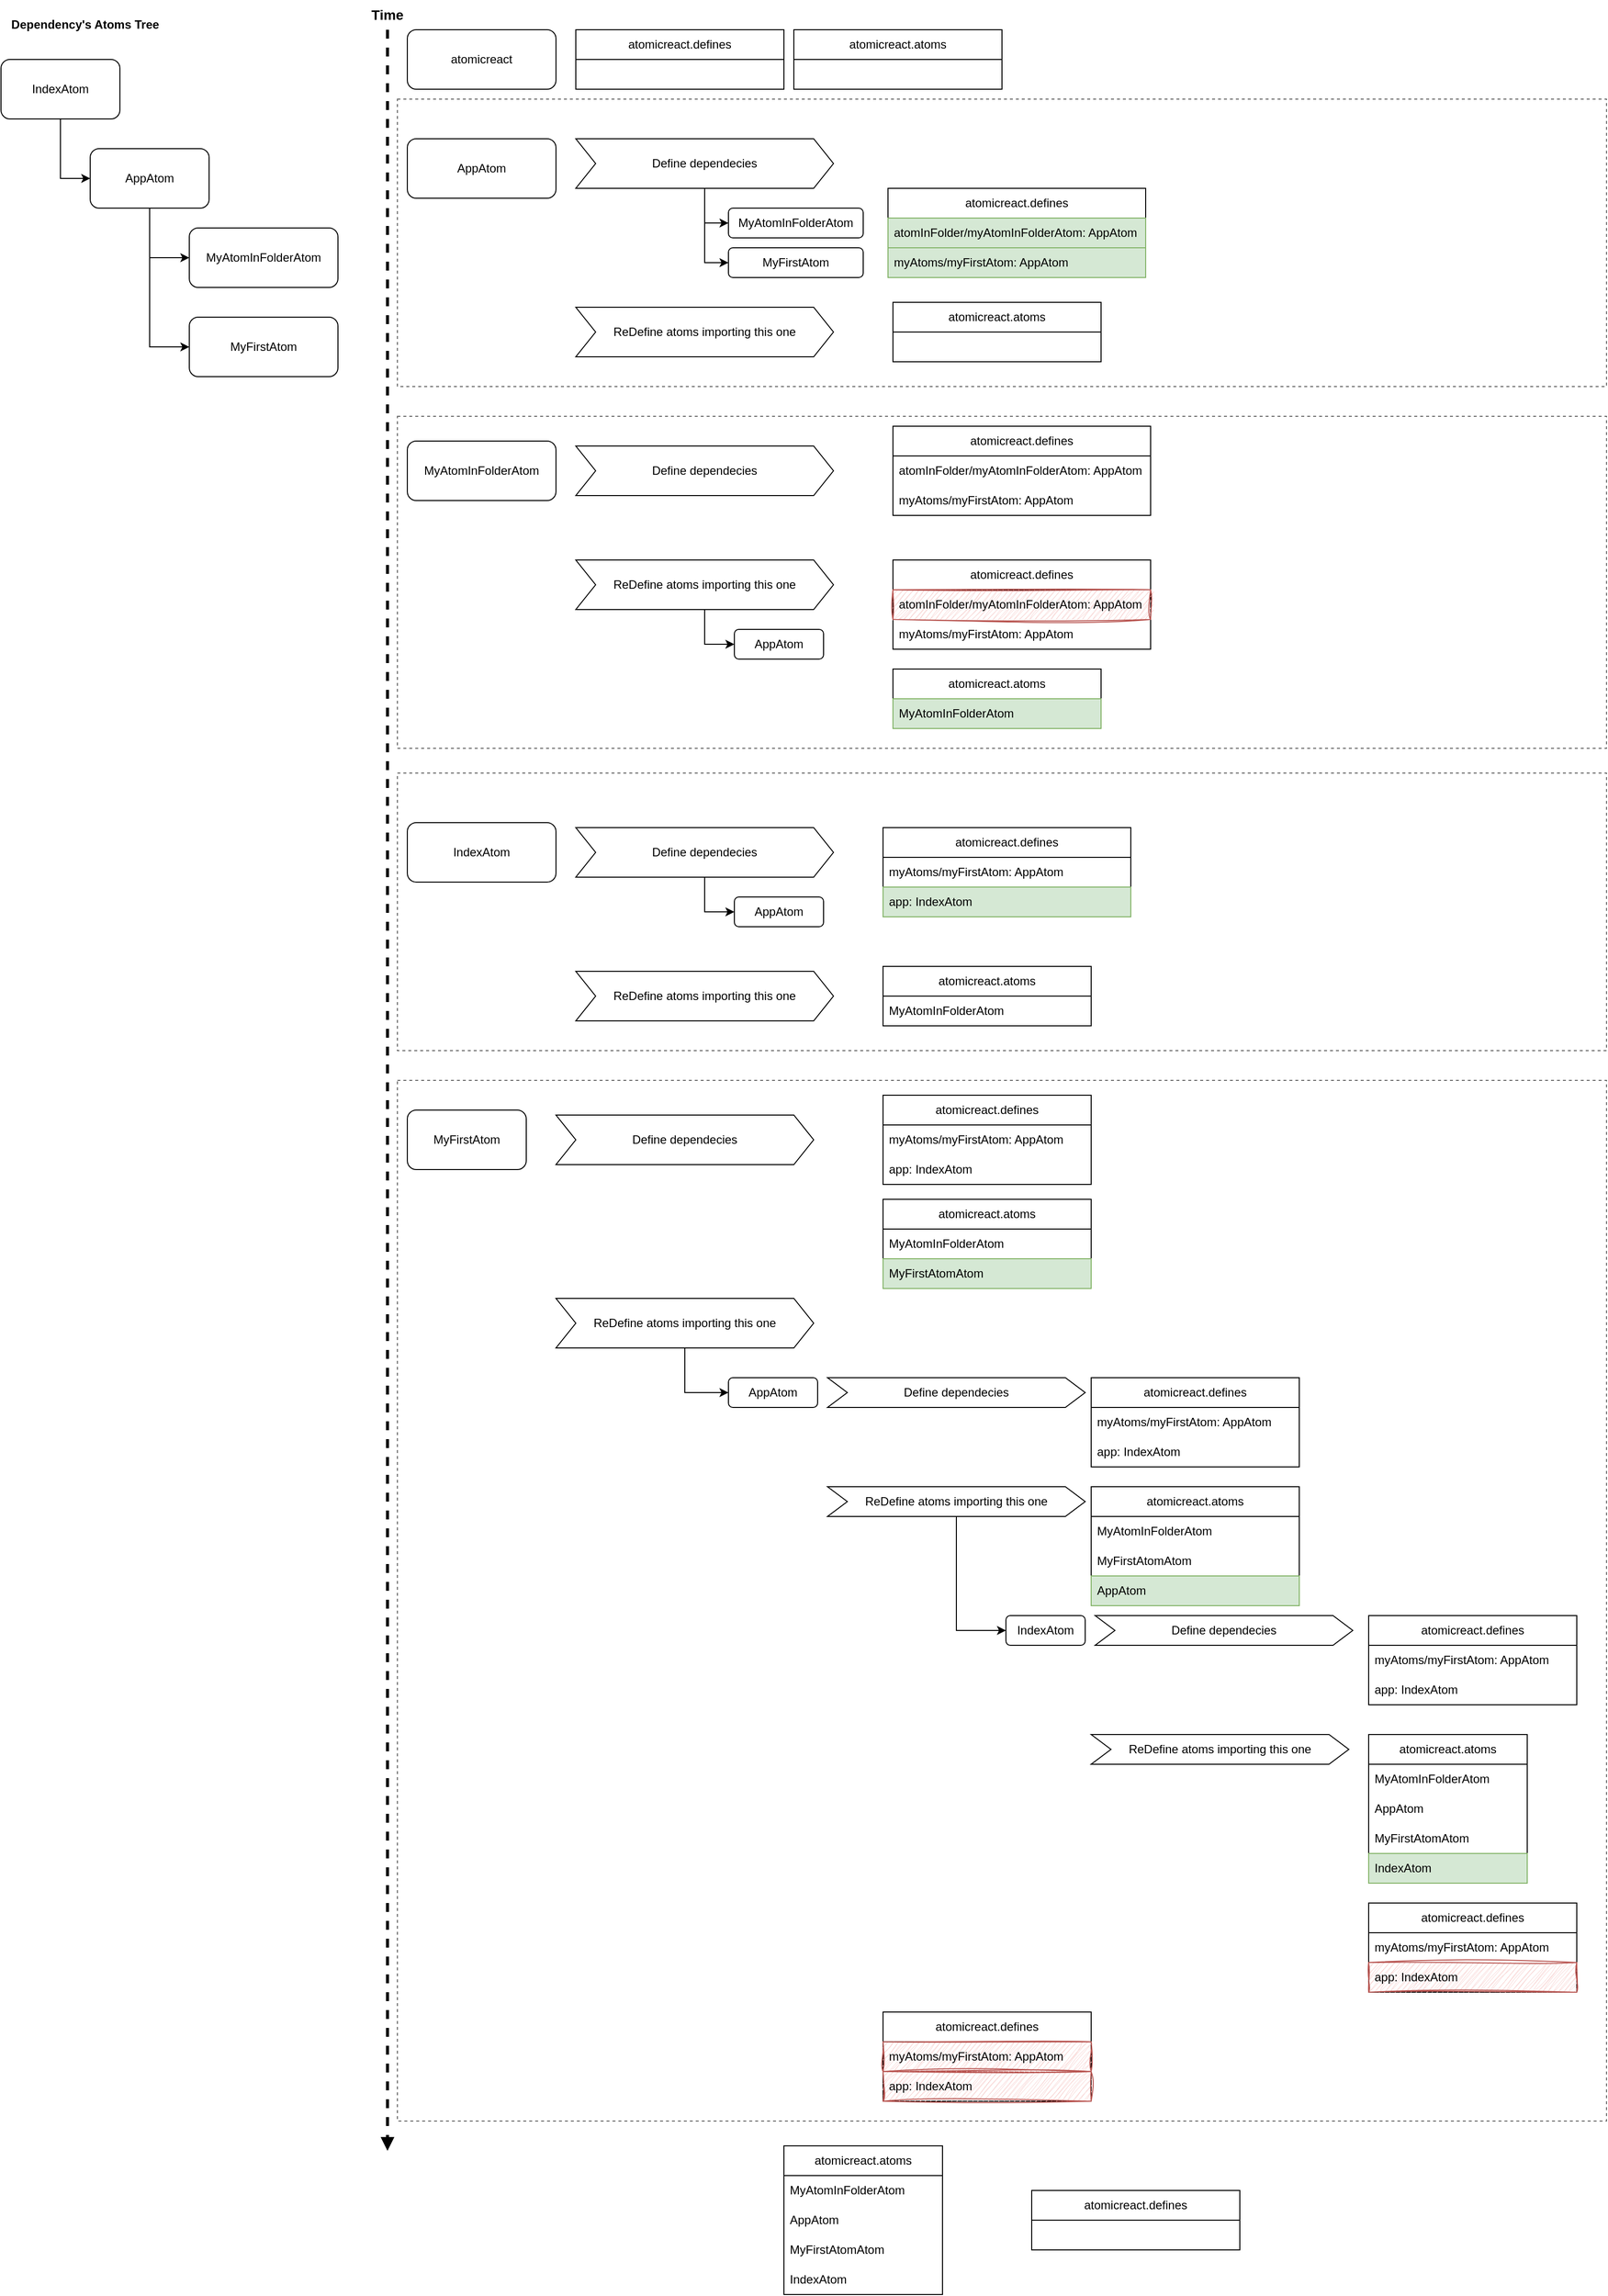<mxfile version="22.1.16" type="github">
  <diagram name="Página-1" id="zLWKFBo0BfelDE4MzV_v">
    <mxGraphModel dx="3436" dy="1444" grid="1" gridSize="10" guides="1" tooltips="1" connect="1" arrows="1" fold="1" page="1" pageScale="1" pageWidth="1654" pageHeight="1169" math="0" shadow="0">
      <root>
        <mxCell id="0" />
        <mxCell id="1" parent="0" />
        <mxCell id="tRrPQd9gGLpKsUqzO6ij-82" value="" style="rounded=0;whiteSpace=wrap;html=1;fillColor=none;dashed=1;strokeColor=#666666;" parent="1" vertex="1">
          <mxGeometry x="420" y="1100" width="1220" height="1050" as="geometry" />
        </mxCell>
        <mxCell id="tRrPQd9gGLpKsUqzO6ij-64" value="" style="rounded=0;whiteSpace=wrap;html=1;fillColor=none;dashed=1;strokeColor=#666666;" parent="1" vertex="1">
          <mxGeometry x="420" y="790" width="1220" height="280" as="geometry" />
        </mxCell>
        <mxCell id="tRrPQd9gGLpKsUqzO6ij-52" value="" style="rounded=0;whiteSpace=wrap;html=1;fillColor=none;dashed=1;strokeColor=#666666;" parent="1" vertex="1">
          <mxGeometry x="420" y="430" width="1220" height="335" as="geometry" />
        </mxCell>
        <mxCell id="tRrPQd9gGLpKsUqzO6ij-51" value="" style="rounded=0;whiteSpace=wrap;html=1;fillColor=none;dashed=1;strokeColor=#666666;" parent="1" vertex="1">
          <mxGeometry x="420" y="110" width="1220" height="290" as="geometry" />
        </mxCell>
        <mxCell id="tRrPQd9gGLpKsUqzO6ij-5" style="edgeStyle=orthogonalEdgeStyle;rounded=0;orthogonalLoop=1;jettySize=auto;html=1;entryX=0;entryY=0.5;entryDx=0;entryDy=0;" parent="1" source="tRrPQd9gGLpKsUqzO6ij-1" target="tRrPQd9gGLpKsUqzO6ij-2" edge="1">
          <mxGeometry relative="1" as="geometry" />
        </mxCell>
        <mxCell id="tRrPQd9gGLpKsUqzO6ij-6" style="edgeStyle=orthogonalEdgeStyle;rounded=0;orthogonalLoop=1;jettySize=auto;html=1;entryX=0;entryY=0.5;entryDx=0;entryDy=0;" parent="1" source="tRrPQd9gGLpKsUqzO6ij-1" target="tRrPQd9gGLpKsUqzO6ij-4" edge="1">
          <mxGeometry relative="1" as="geometry" />
        </mxCell>
        <mxCell id="tRrPQd9gGLpKsUqzO6ij-1" value="&lt;div&gt;AppAtom&lt;/div&gt;" style="rounded=1;whiteSpace=wrap;html=1;" parent="1" vertex="1">
          <mxGeometry x="110" y="160" width="120" height="60" as="geometry" />
        </mxCell>
        <mxCell id="tRrPQd9gGLpKsUqzO6ij-2" value="MyAtomInFolderAtom" style="rounded=1;whiteSpace=wrap;html=1;" parent="1" vertex="1">
          <mxGeometry x="210" y="240" width="150" height="60" as="geometry" />
        </mxCell>
        <mxCell id="tRrPQd9gGLpKsUqzO6ij-7" style="edgeStyle=orthogonalEdgeStyle;rounded=0;orthogonalLoop=1;jettySize=auto;html=1;entryX=0;entryY=0.5;entryDx=0;entryDy=0;" parent="1" source="tRrPQd9gGLpKsUqzO6ij-3" target="tRrPQd9gGLpKsUqzO6ij-1" edge="1">
          <mxGeometry relative="1" as="geometry" />
        </mxCell>
        <mxCell id="tRrPQd9gGLpKsUqzO6ij-3" value="IndexAtom" style="rounded=1;whiteSpace=wrap;html=1;" parent="1" vertex="1">
          <mxGeometry x="20" y="70" width="120" height="60" as="geometry" />
        </mxCell>
        <mxCell id="tRrPQd9gGLpKsUqzO6ij-4" value="MyFirstAtom" style="rounded=1;whiteSpace=wrap;html=1;" parent="1" vertex="1">
          <mxGeometry x="210" y="330" width="150" height="60" as="geometry" />
        </mxCell>
        <mxCell id="tRrPQd9gGLpKsUqzO6ij-8" value="" style="endArrow=block;dashed=1;html=1;strokeWidth=3;rounded=0;startArrow=none;startFill=0;endFill=1;" parent="1" edge="1">
          <mxGeometry width="50" height="50" relative="1" as="geometry">
            <mxPoint x="410" y="40" as="sourcePoint" />
            <mxPoint x="410" y="2180" as="targetPoint" />
          </mxGeometry>
        </mxCell>
        <mxCell id="tRrPQd9gGLpKsUqzO6ij-9" value="&lt;div&gt;AppAtom&lt;/div&gt;" style="rounded=1;whiteSpace=wrap;html=1;" parent="1" vertex="1">
          <mxGeometry x="430" y="150" width="150" height="60" as="geometry" />
        </mxCell>
        <mxCell id="tRrPQd9gGLpKsUqzO6ij-10" value="MyAtomInFolderAtom" style="rounded=1;whiteSpace=wrap;html=1;" parent="1" vertex="1">
          <mxGeometry x="430" y="455" width="150" height="60" as="geometry" />
        </mxCell>
        <mxCell id="tRrPQd9gGLpKsUqzO6ij-11" value="IndexAtom" style="rounded=1;whiteSpace=wrap;html=1;" parent="1" vertex="1">
          <mxGeometry x="430" y="840" width="150" height="60" as="geometry" />
        </mxCell>
        <mxCell id="tRrPQd9gGLpKsUqzO6ij-12" value="atomicreact.defines" style="swimlane;fontStyle=0;childLayout=stackLayout;horizontal=1;startSize=30;horizontalStack=0;resizeParent=1;resizeParentMax=0;resizeLast=0;collapsible=1;marginBottom=0;whiteSpace=wrap;html=1;" parent="1" vertex="1">
          <mxGeometry x="915" y="200" width="260" height="90" as="geometry" />
        </mxCell>
        <mxCell id="tRrPQd9gGLpKsUqzO6ij-13" value="atomInFolder/myAtomInFolderAtom: AppAtom" style="text;strokeColor=#82b366;fillColor=#d5e8d4;align=left;verticalAlign=middle;spacingLeft=4;spacingRight=4;overflow=hidden;points=[[0,0.5],[1,0.5]];portConstraint=eastwest;rotatable=0;whiteSpace=wrap;html=1;" parent="tRrPQd9gGLpKsUqzO6ij-12" vertex="1">
          <mxGeometry y="30" width="260" height="30" as="geometry" />
        </mxCell>
        <mxCell id="tRrPQd9gGLpKsUqzO6ij-14" value="myAtoms/myFirstAtom: AppAtom" style="text;strokeColor=#82b366;fillColor=#d5e8d4;align=left;verticalAlign=middle;spacingLeft=4;spacingRight=4;overflow=hidden;points=[[0,0.5],[1,0.5]];portConstraint=eastwest;rotatable=0;whiteSpace=wrap;html=1;" parent="tRrPQd9gGLpKsUqzO6ij-12" vertex="1">
          <mxGeometry y="60" width="260" height="30" as="geometry" />
        </mxCell>
        <mxCell id="tRrPQd9gGLpKsUqzO6ij-26" style="edgeStyle=orthogonalEdgeStyle;rounded=0;orthogonalLoop=1;jettySize=auto;html=1;entryX=0;entryY=0.5;entryDx=0;entryDy=0;" parent="1" source="tRrPQd9gGLpKsUqzO6ij-19" target="tRrPQd9gGLpKsUqzO6ij-21" edge="1">
          <mxGeometry relative="1" as="geometry" />
        </mxCell>
        <mxCell id="tRrPQd9gGLpKsUqzO6ij-19" value="ReDefine atoms importing this one" style="shape=step;perimeter=stepPerimeter;whiteSpace=wrap;html=1;fixedSize=1;" parent="1" vertex="1">
          <mxGeometry x="600" y="575" width="260" height="50" as="geometry" />
        </mxCell>
        <mxCell id="tRrPQd9gGLpKsUqzO6ij-21" value="&lt;div&gt;AppAtom&lt;/div&gt;" style="rounded=1;whiteSpace=wrap;html=1;" parent="1" vertex="1">
          <mxGeometry x="760" y="645" width="90" height="30" as="geometry" />
        </mxCell>
        <mxCell id="tRrPQd9gGLpKsUqzO6ij-27" value="atomicreact" style="rounded=1;whiteSpace=wrap;html=1;" parent="1" vertex="1">
          <mxGeometry x="430" y="40" width="150" height="60" as="geometry" />
        </mxCell>
        <mxCell id="tRrPQd9gGLpKsUqzO6ij-34" value="atomicreact.atoms" style="swimlane;fontStyle=0;childLayout=stackLayout;horizontal=1;startSize=30;horizontalStack=0;resizeParent=1;resizeParentMax=0;resizeLast=0;collapsible=1;marginBottom=0;whiteSpace=wrap;html=1;" parent="1" vertex="1">
          <mxGeometry x="920" y="315" width="210" height="60" as="geometry" />
        </mxCell>
        <mxCell id="tRrPQd9gGLpKsUqzO6ij-37" value="atomicreact.atoms" style="swimlane;fontStyle=0;childLayout=stackLayout;horizontal=1;startSize=30;horizontalStack=0;resizeParent=1;resizeParentMax=0;resizeLast=0;collapsible=1;marginBottom=0;whiteSpace=wrap;html=1;" parent="1" vertex="1">
          <mxGeometry x="920" y="685" width="210" height="60" as="geometry" />
        </mxCell>
        <mxCell id="tRrPQd9gGLpKsUqzO6ij-42" value="MyAtomInFolderAtom" style="text;strokeColor=#82b366;fillColor=#d5e8d4;align=left;verticalAlign=middle;spacingLeft=4;spacingRight=4;overflow=hidden;points=[[0,0.5],[1,0.5]];portConstraint=eastwest;rotatable=0;whiteSpace=wrap;html=1;" parent="tRrPQd9gGLpKsUqzO6ij-37" vertex="1">
          <mxGeometry y="30" width="210" height="30" as="geometry" />
        </mxCell>
        <mxCell id="tRrPQd9gGLpKsUqzO6ij-76" style="edgeStyle=orthogonalEdgeStyle;rounded=0;orthogonalLoop=1;jettySize=auto;html=1;entryX=0;entryY=0.5;entryDx=0;entryDy=0;" parent="1" source="tRrPQd9gGLpKsUqzO6ij-43" target="tRrPQd9gGLpKsUqzO6ij-73" edge="1">
          <mxGeometry relative="1" as="geometry" />
        </mxCell>
        <mxCell id="tRrPQd9gGLpKsUqzO6ij-77" style="edgeStyle=orthogonalEdgeStyle;rounded=0;orthogonalLoop=1;jettySize=auto;html=1;entryX=0;entryY=0.5;entryDx=0;entryDy=0;" parent="1" source="tRrPQd9gGLpKsUqzO6ij-43" target="tRrPQd9gGLpKsUqzO6ij-74" edge="1">
          <mxGeometry relative="1" as="geometry" />
        </mxCell>
        <mxCell id="tRrPQd9gGLpKsUqzO6ij-43" value="Define dependecies" style="shape=step;perimeter=stepPerimeter;whiteSpace=wrap;html=1;fixedSize=1;" parent="1" vertex="1">
          <mxGeometry x="600" y="150" width="260" height="50" as="geometry" />
        </mxCell>
        <mxCell id="tRrPQd9gGLpKsUqzO6ij-45" value="ReDefine atoms importing this one" style="shape=step;perimeter=stepPerimeter;whiteSpace=wrap;html=1;fixedSize=1;" parent="1" vertex="1">
          <mxGeometry x="600" y="320" width="260" height="50" as="geometry" />
        </mxCell>
        <mxCell id="tRrPQd9gGLpKsUqzO6ij-47" value="atomicreact.atoms" style="swimlane;fontStyle=0;childLayout=stackLayout;horizontal=1;startSize=30;horizontalStack=0;resizeParent=1;resizeParentMax=0;resizeLast=0;collapsible=1;marginBottom=0;whiteSpace=wrap;html=1;" parent="1" vertex="1">
          <mxGeometry x="820" y="40" width="210" height="60" as="geometry" />
        </mxCell>
        <mxCell id="tRrPQd9gGLpKsUqzO6ij-48" value="atomicreact.defines" style="swimlane;fontStyle=0;childLayout=stackLayout;horizontal=1;startSize=30;horizontalStack=0;resizeParent=1;resizeParentMax=0;resizeLast=0;collapsible=1;marginBottom=0;whiteSpace=wrap;html=1;" parent="1" vertex="1">
          <mxGeometry x="600" y="40" width="210" height="60" as="geometry" />
        </mxCell>
        <mxCell id="tRrPQd9gGLpKsUqzO6ij-53" value="Define dependecies" style="shape=step;perimeter=stepPerimeter;whiteSpace=wrap;html=1;fixedSize=1;" parent="1" vertex="1">
          <mxGeometry x="600" y="460" width="260" height="50" as="geometry" />
        </mxCell>
        <mxCell id="tRrPQd9gGLpKsUqzO6ij-57" value="atomicreact.defines" style="swimlane;fontStyle=0;childLayout=stackLayout;horizontal=1;startSize=30;horizontalStack=0;resizeParent=1;resizeParentMax=0;resizeLast=0;collapsible=1;marginBottom=0;whiteSpace=wrap;html=1;" parent="1" vertex="1">
          <mxGeometry x="920" y="440" width="260" height="90" as="geometry" />
        </mxCell>
        <mxCell id="tRrPQd9gGLpKsUqzO6ij-58" value="atomInFolder/myAtomInFolderAtom: AppAtom" style="text;strokeColor=none;fillColor=none;align=left;verticalAlign=middle;spacingLeft=4;spacingRight=4;overflow=hidden;points=[[0,0.5],[1,0.5]];portConstraint=eastwest;rotatable=0;whiteSpace=wrap;html=1;" parent="tRrPQd9gGLpKsUqzO6ij-57" vertex="1">
          <mxGeometry y="30" width="260" height="30" as="geometry" />
        </mxCell>
        <mxCell id="tRrPQd9gGLpKsUqzO6ij-59" value="myAtoms/myFirstAtom: AppAtom" style="text;strokeColor=none;fillColor=none;align=left;verticalAlign=middle;spacingLeft=4;spacingRight=4;overflow=hidden;points=[[0,0.5],[1,0.5]];portConstraint=eastwest;rotatable=0;whiteSpace=wrap;html=1;" parent="tRrPQd9gGLpKsUqzO6ij-57" vertex="1">
          <mxGeometry y="60" width="260" height="30" as="geometry" />
        </mxCell>
        <mxCell id="tRrPQd9gGLpKsUqzO6ij-60" value="atomicreact.defines" style="swimlane;fontStyle=0;childLayout=stackLayout;horizontal=1;startSize=30;horizontalStack=0;resizeParent=1;resizeParentMax=0;resizeLast=0;collapsible=1;marginBottom=0;whiteSpace=wrap;html=1;" parent="1" vertex="1">
          <mxGeometry x="920" y="575" width="260" height="90" as="geometry" />
        </mxCell>
        <mxCell id="tRrPQd9gGLpKsUqzO6ij-113" value="atomInFolder/myAtomInFolderAtom: AppAtom" style="text;strokeColor=#b85450;fillColor=#f8cecc;align=left;verticalAlign=middle;spacingLeft=4;spacingRight=4;overflow=hidden;points=[[0,0.5],[1,0.5]];portConstraint=eastwest;rotatable=0;whiteSpace=wrap;html=1;sketch=1;curveFitting=1;jiggle=2;shadow=0;rounded=0;glass=0;" parent="tRrPQd9gGLpKsUqzO6ij-60" vertex="1">
          <mxGeometry y="30" width="260" height="30" as="geometry" />
        </mxCell>
        <mxCell id="tRrPQd9gGLpKsUqzO6ij-62" value="myAtoms/myFirstAtom: AppAtom" style="text;strokeColor=none;fillColor=none;align=left;verticalAlign=middle;spacingLeft=4;spacingRight=4;overflow=hidden;points=[[0,0.5],[1,0.5]];portConstraint=eastwest;rotatable=0;whiteSpace=wrap;html=1;" parent="tRrPQd9gGLpKsUqzO6ij-60" vertex="1">
          <mxGeometry y="60" width="260" height="30" as="geometry" />
        </mxCell>
        <mxCell id="tRrPQd9gGLpKsUqzO6ij-79" style="edgeStyle=orthogonalEdgeStyle;rounded=0;orthogonalLoop=1;jettySize=auto;html=1;entryX=0;entryY=0.5;entryDx=0;entryDy=0;" parent="1" source="tRrPQd9gGLpKsUqzO6ij-65" target="tRrPQd9gGLpKsUqzO6ij-78" edge="1">
          <mxGeometry relative="1" as="geometry" />
        </mxCell>
        <mxCell id="tRrPQd9gGLpKsUqzO6ij-65" value="Define dependecies" style="shape=step;perimeter=stepPerimeter;whiteSpace=wrap;html=1;fixedSize=1;" parent="1" vertex="1">
          <mxGeometry x="600" y="845" width="260" height="50" as="geometry" />
        </mxCell>
        <mxCell id="tRrPQd9gGLpKsUqzO6ij-69" value="atomicreact.defines" style="swimlane;fontStyle=0;childLayout=stackLayout;horizontal=1;startSize=30;horizontalStack=0;resizeParent=1;resizeParentMax=0;resizeLast=0;collapsible=1;marginBottom=0;whiteSpace=wrap;html=1;" parent="1" vertex="1">
          <mxGeometry x="910" y="845" width="250" height="90" as="geometry" />
        </mxCell>
        <mxCell id="tRrPQd9gGLpKsUqzO6ij-71" value="myAtoms/myFirstAtom: AppAtom" style="text;strokeColor=none;fillColor=none;align=left;verticalAlign=middle;spacingLeft=4;spacingRight=4;overflow=hidden;points=[[0,0.5],[1,0.5]];portConstraint=eastwest;rotatable=0;whiteSpace=wrap;html=1;" parent="tRrPQd9gGLpKsUqzO6ij-69" vertex="1">
          <mxGeometry y="30" width="250" height="30" as="geometry" />
        </mxCell>
        <mxCell id="tRrPQd9gGLpKsUqzO6ij-70" value="app: IndexAtom" style="text;strokeColor=#82b366;fillColor=#d5e8d4;align=left;verticalAlign=middle;spacingLeft=4;spacingRight=4;overflow=hidden;points=[[0,0.5],[1,0.5]];portConstraint=eastwest;rotatable=0;whiteSpace=wrap;html=1;" parent="tRrPQd9gGLpKsUqzO6ij-69" vertex="1">
          <mxGeometry y="60" width="250" height="30" as="geometry" />
        </mxCell>
        <mxCell id="tRrPQd9gGLpKsUqzO6ij-72" value="ReDefine atoms importing this one" style="shape=step;perimeter=stepPerimeter;whiteSpace=wrap;html=1;fixedSize=1;" parent="1" vertex="1">
          <mxGeometry x="600" y="990" width="260" height="50" as="geometry" />
        </mxCell>
        <mxCell id="tRrPQd9gGLpKsUqzO6ij-73" value="MyAtomInFolderAtom" style="rounded=1;whiteSpace=wrap;html=1;" parent="1" vertex="1">
          <mxGeometry x="754" y="220" width="136" height="30" as="geometry" />
        </mxCell>
        <mxCell id="tRrPQd9gGLpKsUqzO6ij-74" value="MyFirstAtom" style="rounded=1;whiteSpace=wrap;html=1;" parent="1" vertex="1">
          <mxGeometry x="754" y="260" width="136" height="30" as="geometry" />
        </mxCell>
        <mxCell id="tRrPQd9gGLpKsUqzO6ij-78" value="&lt;div&gt;AppAtom&lt;/div&gt;" style="rounded=1;whiteSpace=wrap;html=1;" parent="1" vertex="1">
          <mxGeometry x="760" y="915" width="90" height="30" as="geometry" />
        </mxCell>
        <mxCell id="tRrPQd9gGLpKsUqzO6ij-80" value="atomicreact.atoms" style="swimlane;fontStyle=0;childLayout=stackLayout;horizontal=1;startSize=30;horizontalStack=0;resizeParent=1;resizeParentMax=0;resizeLast=0;collapsible=1;marginBottom=0;whiteSpace=wrap;html=1;" parent="1" vertex="1">
          <mxGeometry x="910" y="985" width="210" height="60" as="geometry" />
        </mxCell>
        <mxCell id="tRrPQd9gGLpKsUqzO6ij-81" value="MyAtomInFolderAtom" style="text;strokeColor=none;fillColor=none;align=left;verticalAlign=middle;spacingLeft=4;spacingRight=4;overflow=hidden;points=[[0,0.5],[1,0.5]];portConstraint=eastwest;rotatable=0;whiteSpace=wrap;html=1;" parent="tRrPQd9gGLpKsUqzO6ij-80" vertex="1">
          <mxGeometry y="30" width="210" height="30" as="geometry" />
        </mxCell>
        <mxCell id="tRrPQd9gGLpKsUqzO6ij-84" value="MyFirstAtom" style="rounded=1;whiteSpace=wrap;html=1;" parent="1" vertex="1">
          <mxGeometry x="430" y="1130" width="120" height="60" as="geometry" />
        </mxCell>
        <mxCell id="tRrPQd9gGLpKsUqzO6ij-85" value="Define dependecies" style="shape=step;perimeter=stepPerimeter;whiteSpace=wrap;html=1;fixedSize=1;" parent="1" vertex="1">
          <mxGeometry x="580" y="1135" width="260" height="50" as="geometry" />
        </mxCell>
        <mxCell id="tRrPQd9gGLpKsUqzO6ij-86" value="atomicreact.defines" style="swimlane;fontStyle=0;childLayout=stackLayout;horizontal=1;startSize=30;horizontalStack=0;resizeParent=1;resizeParentMax=0;resizeLast=0;collapsible=1;marginBottom=0;whiteSpace=wrap;html=1;" parent="1" vertex="1">
          <mxGeometry x="910" y="1115" width="210" height="90" as="geometry" />
        </mxCell>
        <mxCell id="tRrPQd9gGLpKsUqzO6ij-87" value="myAtoms/myFirstAtom: AppAtom" style="text;strokeColor=none;fillColor=none;align=left;verticalAlign=middle;spacingLeft=4;spacingRight=4;overflow=hidden;points=[[0,0.5],[1,0.5]];portConstraint=eastwest;rotatable=0;whiteSpace=wrap;html=1;" parent="tRrPQd9gGLpKsUqzO6ij-86" vertex="1">
          <mxGeometry y="30" width="210" height="30" as="geometry" />
        </mxCell>
        <mxCell id="tRrPQd9gGLpKsUqzO6ij-88" value="app: IndexAtom" style="text;strokeColor=none;fillColor=none;align=left;verticalAlign=middle;spacingLeft=4;spacingRight=4;overflow=hidden;points=[[0,0.5],[1,0.5]];portConstraint=eastwest;rotatable=0;whiteSpace=wrap;html=1;" parent="tRrPQd9gGLpKsUqzO6ij-86" vertex="1">
          <mxGeometry y="60" width="210" height="30" as="geometry" />
        </mxCell>
        <mxCell id="tRrPQd9gGLpKsUqzO6ij-95" style="edgeStyle=orthogonalEdgeStyle;rounded=0;orthogonalLoop=1;jettySize=auto;html=1;entryX=0;entryY=0.5;entryDx=0;entryDy=0;" parent="1" source="tRrPQd9gGLpKsUqzO6ij-89" target="tRrPQd9gGLpKsUqzO6ij-94" edge="1">
          <mxGeometry relative="1" as="geometry" />
        </mxCell>
        <mxCell id="tRrPQd9gGLpKsUqzO6ij-89" value="ReDefine atoms importing this one" style="shape=step;perimeter=stepPerimeter;whiteSpace=wrap;html=1;fixedSize=1;" parent="1" vertex="1">
          <mxGeometry x="580" y="1320" width="260" height="50" as="geometry" />
        </mxCell>
        <mxCell id="tRrPQd9gGLpKsUqzO6ij-90" value="atomicreact.atoms" style="swimlane;fontStyle=0;childLayout=stackLayout;horizontal=1;startSize=30;horizontalStack=0;resizeParent=1;resizeParentMax=0;resizeLast=0;collapsible=1;marginBottom=0;whiteSpace=wrap;html=1;" parent="1" vertex="1">
          <mxGeometry x="910" y="1220" width="210" height="90" as="geometry" />
        </mxCell>
        <mxCell id="tRrPQd9gGLpKsUqzO6ij-91" value="MyAtomInFolderAtom" style="text;strokeColor=none;fillColor=none;align=left;verticalAlign=middle;spacingLeft=4;spacingRight=4;overflow=hidden;points=[[0,0.5],[1,0.5]];portConstraint=eastwest;rotatable=0;whiteSpace=wrap;html=1;" parent="tRrPQd9gGLpKsUqzO6ij-90" vertex="1">
          <mxGeometry y="30" width="210" height="30" as="geometry" />
        </mxCell>
        <mxCell id="tRrPQd9gGLpKsUqzO6ij-92" value="MyFirstAtomAtom" style="text;strokeColor=#82b366;fillColor=#d5e8d4;align=left;verticalAlign=middle;spacingLeft=4;spacingRight=4;overflow=hidden;points=[[0,0.5],[1,0.5]];portConstraint=eastwest;rotatable=0;whiteSpace=wrap;html=1;" parent="tRrPQd9gGLpKsUqzO6ij-90" vertex="1">
          <mxGeometry y="60" width="210" height="30" as="geometry" />
        </mxCell>
        <mxCell id="tRrPQd9gGLpKsUqzO6ij-94" value="&lt;div&gt;AppAtom&lt;/div&gt;" style="rounded=1;whiteSpace=wrap;html=1;" parent="1" vertex="1">
          <mxGeometry x="754" y="1400" width="90" height="30" as="geometry" />
        </mxCell>
        <mxCell id="tRrPQd9gGLpKsUqzO6ij-100" value="IndexAtom" style="rounded=1;whiteSpace=wrap;html=1;" parent="1" vertex="1">
          <mxGeometry x="1034" y="1640" width="80" height="30" as="geometry" />
        </mxCell>
        <mxCell id="tRrPQd9gGLpKsUqzO6ij-103" value="Define dependecies" style="shape=step;perimeter=stepPerimeter;whiteSpace=wrap;html=1;fixedSize=1;" parent="1" vertex="1">
          <mxGeometry x="854" y="1400" width="260" height="30" as="geometry" />
        </mxCell>
        <mxCell id="tRrPQd9gGLpKsUqzO6ij-105" style="edgeStyle=orthogonalEdgeStyle;rounded=0;orthogonalLoop=1;jettySize=auto;html=1;entryX=0;entryY=0.5;entryDx=0;entryDy=0;" parent="1" source="tRrPQd9gGLpKsUqzO6ij-104" target="tRrPQd9gGLpKsUqzO6ij-100" edge="1">
          <mxGeometry relative="1" as="geometry" />
        </mxCell>
        <mxCell id="tRrPQd9gGLpKsUqzO6ij-104" value="ReDefine atoms importing this one" style="shape=step;perimeter=stepPerimeter;whiteSpace=wrap;html=1;fixedSize=1;" parent="1" vertex="1">
          <mxGeometry x="854" y="1510" width="260" height="30" as="geometry" />
        </mxCell>
        <mxCell id="tRrPQd9gGLpKsUqzO6ij-106" value="Define dependecies" style="shape=step;perimeter=stepPerimeter;whiteSpace=wrap;html=1;fixedSize=1;" parent="1" vertex="1">
          <mxGeometry x="1124" y="1640" width="260" height="30" as="geometry" />
        </mxCell>
        <mxCell id="tRrPQd9gGLpKsUqzO6ij-107" value="ReDefine atoms importing this one" style="shape=step;perimeter=stepPerimeter;whiteSpace=wrap;html=1;fixedSize=1;" parent="1" vertex="1">
          <mxGeometry x="1120" y="1760" width="260" height="30" as="geometry" />
        </mxCell>
        <mxCell id="tRrPQd9gGLpKsUqzO6ij-108" value="atomicreact.atoms" style="swimlane;fontStyle=0;childLayout=stackLayout;horizontal=1;startSize=30;horizontalStack=0;resizeParent=1;resizeParentMax=0;resizeLast=0;collapsible=1;marginBottom=0;whiteSpace=wrap;html=1;" parent="1" vertex="1">
          <mxGeometry x="1400" y="1760" width="160" height="150" as="geometry" />
        </mxCell>
        <mxCell id="tRrPQd9gGLpKsUqzO6ij-109" value="MyAtomInFolderAtom" style="text;strokeColor=none;fillColor=none;align=left;verticalAlign=middle;spacingLeft=4;spacingRight=4;overflow=hidden;points=[[0,0.5],[1,0.5]];portConstraint=eastwest;rotatable=0;whiteSpace=wrap;html=1;" parent="tRrPQd9gGLpKsUqzO6ij-108" vertex="1">
          <mxGeometry y="30" width="160" height="30" as="geometry" />
        </mxCell>
        <mxCell id="tRrPQd9gGLpKsUqzO6ij-110" value="AppAtom" style="text;strokeColor=none;fillColor=none;align=left;verticalAlign=middle;spacingLeft=4;spacingRight=4;overflow=hidden;points=[[0,0.5],[1,0.5]];portConstraint=eastwest;rotatable=0;whiteSpace=wrap;html=1;" parent="tRrPQd9gGLpKsUqzO6ij-108" vertex="1">
          <mxGeometry y="60" width="160" height="30" as="geometry" />
        </mxCell>
        <mxCell id="tRrPQd9gGLpKsUqzO6ij-111" value="MyFirstAtomAtom" style="text;strokeColor=none;fillColor=none;align=left;verticalAlign=middle;spacingLeft=4;spacingRight=4;overflow=hidden;points=[[0,0.5],[1,0.5]];portConstraint=eastwest;rotatable=0;whiteSpace=wrap;html=1;" parent="tRrPQd9gGLpKsUqzO6ij-108" vertex="1">
          <mxGeometry y="90" width="160" height="30" as="geometry" />
        </mxCell>
        <mxCell id="tRrPQd9gGLpKsUqzO6ij-112" value="IndexAtom" style="text;strokeColor=#82b366;fillColor=#d5e8d4;align=left;verticalAlign=middle;spacingLeft=4;spacingRight=4;overflow=hidden;points=[[0,0.5],[1,0.5]];portConstraint=eastwest;rotatable=0;whiteSpace=wrap;html=1;" parent="tRrPQd9gGLpKsUqzO6ij-108" vertex="1">
          <mxGeometry y="120" width="160" height="30" as="geometry" />
        </mxCell>
        <mxCell id="tRrPQd9gGLpKsUqzO6ij-114" value="atomicreact.atoms" style="swimlane;fontStyle=0;childLayout=stackLayout;horizontal=1;startSize=30;horizontalStack=0;resizeParent=1;resizeParentMax=0;resizeLast=0;collapsible=1;marginBottom=0;whiteSpace=wrap;html=1;" parent="1" vertex="1">
          <mxGeometry x="1120" y="1510" width="210" height="120" as="geometry" />
        </mxCell>
        <mxCell id="tRrPQd9gGLpKsUqzO6ij-115" value="MyAtomInFolderAtom" style="text;strokeColor=none;fillColor=none;align=left;verticalAlign=middle;spacingLeft=4;spacingRight=4;overflow=hidden;points=[[0,0.5],[1,0.5]];portConstraint=eastwest;rotatable=0;whiteSpace=wrap;html=1;" parent="tRrPQd9gGLpKsUqzO6ij-114" vertex="1">
          <mxGeometry y="30" width="210" height="30" as="geometry" />
        </mxCell>
        <mxCell id="tRrPQd9gGLpKsUqzO6ij-116" value="MyFirstAtomAtom" style="text;strokeColor=none;fillColor=none;align=left;verticalAlign=middle;spacingLeft=4;spacingRight=4;overflow=hidden;points=[[0,0.5],[1,0.5]];portConstraint=eastwest;rotatable=0;whiteSpace=wrap;html=1;" parent="tRrPQd9gGLpKsUqzO6ij-114" vertex="1">
          <mxGeometry y="60" width="210" height="30" as="geometry" />
        </mxCell>
        <mxCell id="tRrPQd9gGLpKsUqzO6ij-117" value="AppAtom" style="text;strokeColor=#82b366;fillColor=#d5e8d4;align=left;verticalAlign=middle;spacingLeft=4;spacingRight=4;overflow=hidden;points=[[0,0.5],[1,0.5]];portConstraint=eastwest;rotatable=0;whiteSpace=wrap;html=1;" parent="tRrPQd9gGLpKsUqzO6ij-114" vertex="1">
          <mxGeometry y="90" width="210" height="30" as="geometry" />
        </mxCell>
        <mxCell id="tRrPQd9gGLpKsUqzO6ij-118" value="atomicreact.defines" style="swimlane;fontStyle=0;childLayout=stackLayout;horizontal=1;startSize=30;horizontalStack=0;resizeParent=1;resizeParentMax=0;resizeLast=0;collapsible=1;marginBottom=0;whiteSpace=wrap;html=1;" parent="1" vertex="1">
          <mxGeometry x="1120" y="1400" width="210" height="90" as="geometry" />
        </mxCell>
        <mxCell id="tRrPQd9gGLpKsUqzO6ij-119" value="myAtoms/myFirstAtom: AppAtom" style="text;strokeColor=none;fillColor=none;align=left;verticalAlign=middle;spacingLeft=4;spacingRight=4;overflow=hidden;points=[[0,0.5],[1,0.5]];portConstraint=eastwest;rotatable=0;whiteSpace=wrap;html=1;" parent="tRrPQd9gGLpKsUqzO6ij-118" vertex="1">
          <mxGeometry y="30" width="210" height="30" as="geometry" />
        </mxCell>
        <mxCell id="tRrPQd9gGLpKsUqzO6ij-120" value="app: IndexAtom" style="text;strokeColor=none;fillColor=none;align=left;verticalAlign=middle;spacingLeft=4;spacingRight=4;overflow=hidden;points=[[0,0.5],[1,0.5]];portConstraint=eastwest;rotatable=0;whiteSpace=wrap;html=1;" parent="tRrPQd9gGLpKsUqzO6ij-118" vertex="1">
          <mxGeometry y="60" width="210" height="30" as="geometry" />
        </mxCell>
        <mxCell id="tRrPQd9gGLpKsUqzO6ij-121" value="atomicreact.defines" style="swimlane;fontStyle=0;childLayout=stackLayout;horizontal=1;startSize=30;horizontalStack=0;resizeParent=1;resizeParentMax=0;resizeLast=0;collapsible=1;marginBottom=0;whiteSpace=wrap;html=1;" parent="1" vertex="1">
          <mxGeometry x="1400" y="1640" width="210" height="90" as="geometry" />
        </mxCell>
        <mxCell id="tRrPQd9gGLpKsUqzO6ij-122" value="myAtoms/myFirstAtom: AppAtom" style="text;strokeColor=none;fillColor=none;align=left;verticalAlign=middle;spacingLeft=4;spacingRight=4;overflow=hidden;points=[[0,0.5],[1,0.5]];portConstraint=eastwest;rotatable=0;whiteSpace=wrap;html=1;" parent="tRrPQd9gGLpKsUqzO6ij-121" vertex="1">
          <mxGeometry y="30" width="210" height="30" as="geometry" />
        </mxCell>
        <mxCell id="tRrPQd9gGLpKsUqzO6ij-123" value="app: IndexAtom" style="text;strokeColor=none;fillColor=none;align=left;verticalAlign=middle;spacingLeft=4;spacingRight=4;overflow=hidden;points=[[0,0.5],[1,0.5]];portConstraint=eastwest;rotatable=0;whiteSpace=wrap;html=1;" parent="tRrPQd9gGLpKsUqzO6ij-121" vertex="1">
          <mxGeometry y="60" width="210" height="30" as="geometry" />
        </mxCell>
        <mxCell id="tRrPQd9gGLpKsUqzO6ij-125" value="atomicreact.defines" style="swimlane;fontStyle=0;childLayout=stackLayout;horizontal=1;startSize=30;horizontalStack=0;resizeParent=1;resizeParentMax=0;resizeLast=0;collapsible=1;marginBottom=0;whiteSpace=wrap;html=1;" parent="1" vertex="1">
          <mxGeometry x="1400" y="1930" width="210" height="90" as="geometry" />
        </mxCell>
        <mxCell id="tRrPQd9gGLpKsUqzO6ij-126" value="myAtoms/myFirstAtom: AppAtom" style="text;strokeColor=none;fillColor=none;align=left;verticalAlign=middle;spacingLeft=4;spacingRight=4;overflow=hidden;points=[[0,0.5],[1,0.5]];portConstraint=eastwest;rotatable=0;whiteSpace=wrap;html=1;" parent="tRrPQd9gGLpKsUqzO6ij-125" vertex="1">
          <mxGeometry y="30" width="210" height="30" as="geometry" />
        </mxCell>
        <mxCell id="tRrPQd9gGLpKsUqzO6ij-127" value="app: IndexAtom" style="text;strokeColor=#b85450;fillColor=#f8cecc;align=left;verticalAlign=middle;spacingLeft=4;spacingRight=4;overflow=hidden;points=[[0,0.5],[1,0.5]];portConstraint=eastwest;rotatable=0;whiteSpace=wrap;html=1;sketch=1;curveFitting=1;jiggle=2;" parent="tRrPQd9gGLpKsUqzO6ij-125" vertex="1">
          <mxGeometry y="60" width="210" height="30" as="geometry" />
        </mxCell>
        <mxCell id="tRrPQd9gGLpKsUqzO6ij-128" value="atomicreact.defines" style="swimlane;fontStyle=0;childLayout=stackLayout;horizontal=1;startSize=30;horizontalStack=0;resizeParent=1;resizeParentMax=0;resizeLast=0;collapsible=1;marginBottom=0;whiteSpace=wrap;html=1;" parent="1" vertex="1">
          <mxGeometry x="910" y="2040" width="210" height="90" as="geometry" />
        </mxCell>
        <mxCell id="tRrPQd9gGLpKsUqzO6ij-129" value="myAtoms/myFirstAtom: AppAtom" style="text;strokeColor=#b85450;fillColor=#f8cecc;align=left;verticalAlign=middle;spacingLeft=4;spacingRight=4;overflow=hidden;points=[[0,0.5],[1,0.5]];portConstraint=eastwest;rotatable=0;whiteSpace=wrap;html=1;sketch=1;curveFitting=1;jiggle=2;" parent="tRrPQd9gGLpKsUqzO6ij-128" vertex="1">
          <mxGeometry y="30" width="210" height="30" as="geometry" />
        </mxCell>
        <mxCell id="tRrPQd9gGLpKsUqzO6ij-130" value="app: IndexAtom" style="text;strokeColor=#b85450;fillColor=#f8cecc;align=left;verticalAlign=middle;spacingLeft=4;spacingRight=4;overflow=hidden;points=[[0,0.5],[1,0.5]];portConstraint=eastwest;rotatable=0;whiteSpace=wrap;html=1;sketch=1;curveFitting=1;jiggle=2;" parent="tRrPQd9gGLpKsUqzO6ij-128" vertex="1">
          <mxGeometry y="60" width="210" height="30" as="geometry" />
        </mxCell>
        <mxCell id="tRrPQd9gGLpKsUqzO6ij-131" value="atomicreact.defines" style="swimlane;fontStyle=0;childLayout=stackLayout;horizontal=1;startSize=30;horizontalStack=0;resizeParent=1;resizeParentMax=0;resizeLast=0;collapsible=1;marginBottom=0;whiteSpace=wrap;html=1;" parent="1" vertex="1">
          <mxGeometry x="1060" y="2220" width="210" height="60" as="geometry" />
        </mxCell>
        <mxCell id="tRrPQd9gGLpKsUqzO6ij-134" value="atomicreact.atoms" style="swimlane;fontStyle=0;childLayout=stackLayout;horizontal=1;startSize=30;horizontalStack=0;resizeParent=1;resizeParentMax=0;resizeLast=0;collapsible=1;marginBottom=0;whiteSpace=wrap;html=1;" parent="1" vertex="1">
          <mxGeometry x="810" y="2175" width="160" height="150" as="geometry" />
        </mxCell>
        <mxCell id="tRrPQd9gGLpKsUqzO6ij-135" value="MyAtomInFolderAtom" style="text;strokeColor=none;fillColor=none;align=left;verticalAlign=middle;spacingLeft=4;spacingRight=4;overflow=hidden;points=[[0,0.5],[1,0.5]];portConstraint=eastwest;rotatable=0;whiteSpace=wrap;html=1;" parent="tRrPQd9gGLpKsUqzO6ij-134" vertex="1">
          <mxGeometry y="30" width="160" height="30" as="geometry" />
        </mxCell>
        <mxCell id="tRrPQd9gGLpKsUqzO6ij-136" value="AppAtom" style="text;strokeColor=none;fillColor=none;align=left;verticalAlign=middle;spacingLeft=4;spacingRight=4;overflow=hidden;points=[[0,0.5],[1,0.5]];portConstraint=eastwest;rotatable=0;whiteSpace=wrap;html=1;" parent="tRrPQd9gGLpKsUqzO6ij-134" vertex="1">
          <mxGeometry y="60" width="160" height="30" as="geometry" />
        </mxCell>
        <mxCell id="tRrPQd9gGLpKsUqzO6ij-137" value="MyFirstAtomAtom" style="text;strokeColor=none;fillColor=none;align=left;verticalAlign=middle;spacingLeft=4;spacingRight=4;overflow=hidden;points=[[0,0.5],[1,0.5]];portConstraint=eastwest;rotatable=0;whiteSpace=wrap;html=1;" parent="tRrPQd9gGLpKsUqzO6ij-134" vertex="1">
          <mxGeometry y="90" width="160" height="30" as="geometry" />
        </mxCell>
        <mxCell id="tRrPQd9gGLpKsUqzO6ij-138" value="IndexAtom" style="text;strokeColor=none;fillColor=none;align=left;verticalAlign=middle;spacingLeft=4;spacingRight=4;overflow=hidden;points=[[0,0.5],[1,0.5]];portConstraint=eastwest;rotatable=0;whiteSpace=wrap;html=1;" parent="tRrPQd9gGLpKsUqzO6ij-134" vertex="1">
          <mxGeometry y="120" width="160" height="30" as="geometry" />
        </mxCell>
        <mxCell id="AgAPFj6j-VEWw4h1hDbo-1" value="&lt;font style=&quot;font-size: 14px;&quot;&gt;&lt;b&gt;Time&lt;/b&gt;&lt;/font&gt;" style="text;html=1;strokeColor=none;fillColor=none;align=center;verticalAlign=middle;whiteSpace=wrap;rounded=0;" vertex="1" parent="1">
          <mxGeometry x="380" y="10" width="60" height="30" as="geometry" />
        </mxCell>
        <mxCell id="AgAPFj6j-VEWw4h1hDbo-2" value="&lt;b&gt;&lt;span&gt;Dependency&#39;s Atoms Tree &lt;br&gt;&lt;/span&gt;&lt;/b&gt;" style="text;html=1;strokeColor=none;fillColor=none;align=center;verticalAlign=middle;whiteSpace=wrap;rounded=0;fontStyle=1" vertex="1" parent="1">
          <mxGeometry x="20" y="20" width="170" height="30" as="geometry" />
        </mxCell>
      </root>
    </mxGraphModel>
  </diagram>
</mxfile>
